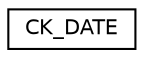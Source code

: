 digraph "Graphical Class Hierarchy"
{
  edge [fontname="Helvetica",fontsize="10",labelfontname="Helvetica",labelfontsize="10"];
  node [fontname="Helvetica",fontsize="10",shape=record];
  rankdir="LR";
  Node0 [label="CK_DATE",height=0.2,width=0.4,color="black", fillcolor="white", style="filled",URL="$struct_c_k___d_a_t_e.html"];
}
